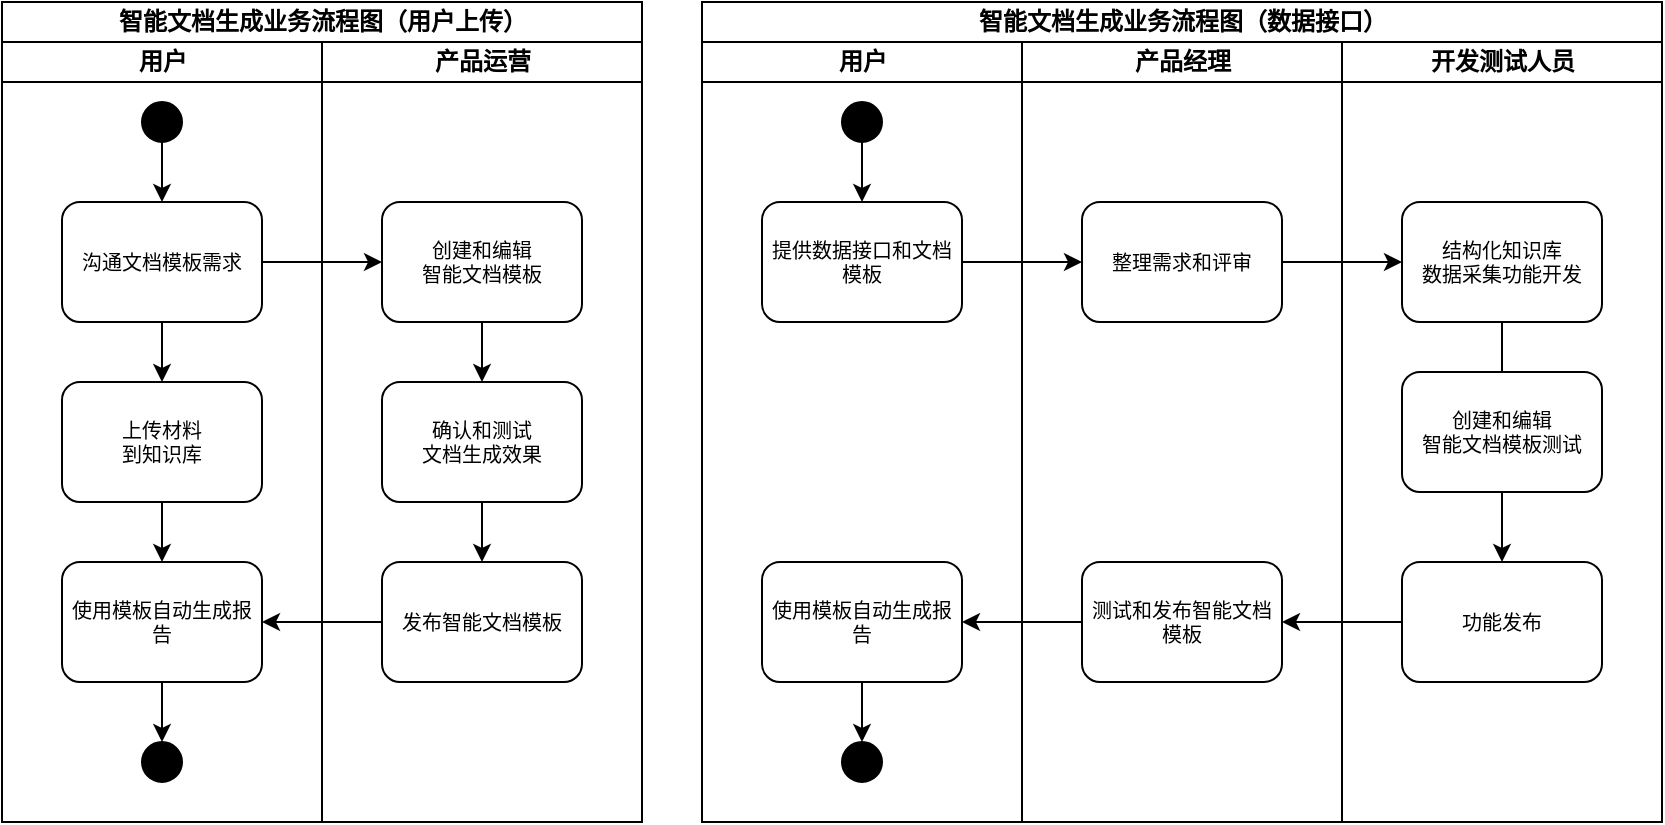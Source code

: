 <mxfile version="24.8.4">
  <diagram name="Page-1" id="74e2e168-ea6b-b213-b513-2b3c1d86103e">
    <mxGraphModel dx="1050" dy="522" grid="1" gridSize="10" guides="1" tooltips="1" connect="1" arrows="1" fold="1" page="1" pageScale="1" pageWidth="1100" pageHeight="850" background="none" math="0" shadow="0">
      <root>
        <mxCell id="0" />
        <mxCell id="1" parent="0" />
        <mxCell id="77e6c97f196da883-1" value="&lt;font style=&quot;font-size: 12px;&quot;&gt;智能文档生成业务流程图（用户上传）&lt;/font&gt;" style="swimlane;html=1;childLayout=stackLayout;startSize=20;rounded=0;shadow=0;labelBackgroundColor=none;strokeWidth=1;fontFamily=Verdana;fontSize=8;align=center;" parent="1" vertex="1">
          <mxGeometry x="70" y="30" width="320" height="410" as="geometry" />
        </mxCell>
        <mxCell id="77e6c97f196da883-2" value="用户" style="swimlane;html=1;startSize=20;" parent="77e6c97f196da883-1" vertex="1">
          <mxGeometry y="20" width="160" height="390" as="geometry" />
        </mxCell>
        <mxCell id="X-tdeOkO4-n91uz2qN-v-1" value="" style="edgeStyle=orthogonalEdgeStyle;rounded=0;orthogonalLoop=1;jettySize=auto;html=1;entryX=0.5;entryY=0;entryDx=0;entryDy=0;" edge="1" parent="77e6c97f196da883-2" source="77e6c97f196da883-8" target="X-tdeOkO4-n91uz2qN-v-3">
          <mxGeometry relative="1" as="geometry">
            <mxPoint x="80" y="160" as="targetPoint" />
          </mxGeometry>
        </mxCell>
        <mxCell id="77e6c97f196da883-8" value="沟通文档模板需求" style="rounded=1;whiteSpace=wrap;html=1;shadow=0;labelBackgroundColor=none;strokeWidth=1;fontFamily=Verdana;fontSize=10;align=center;" parent="77e6c97f196da883-2" vertex="1">
          <mxGeometry x="30" y="80" width="100" height="60" as="geometry" />
        </mxCell>
        <mxCell id="X-tdeOkO4-n91uz2qN-v-10" value="" style="edgeStyle=orthogonalEdgeStyle;rounded=0;orthogonalLoop=1;jettySize=auto;html=1;" edge="1" parent="77e6c97f196da883-2" source="X-tdeOkO4-n91uz2qN-v-3" target="X-tdeOkO4-n91uz2qN-v-9">
          <mxGeometry relative="1" as="geometry" />
        </mxCell>
        <mxCell id="X-tdeOkO4-n91uz2qN-v-3" value="上传材料&lt;br&gt;到知识库" style="rounded=1;whiteSpace=wrap;html=1;shadow=0;labelBackgroundColor=none;strokeWidth=1;fontFamily=Verdana;fontSize=10;align=center;" vertex="1" parent="77e6c97f196da883-2">
          <mxGeometry x="30" y="170" width="100" height="60" as="geometry" />
        </mxCell>
        <mxCell id="X-tdeOkO4-n91uz2qN-v-18" value="" style="edgeStyle=orthogonalEdgeStyle;rounded=0;orthogonalLoop=1;jettySize=auto;html=1;" edge="1" parent="77e6c97f196da883-2" source="X-tdeOkO4-n91uz2qN-v-9" target="X-tdeOkO4-n91uz2qN-v-17">
          <mxGeometry relative="1" as="geometry" />
        </mxCell>
        <mxCell id="X-tdeOkO4-n91uz2qN-v-9" value="使用模板自动生成报告" style="rounded=1;whiteSpace=wrap;html=1;shadow=0;labelBackgroundColor=none;strokeWidth=1;fontFamily=Verdana;fontSize=10;align=center;" vertex="1" parent="77e6c97f196da883-2">
          <mxGeometry x="30" y="260" width="100" height="60" as="geometry" />
        </mxCell>
        <mxCell id="X-tdeOkO4-n91uz2qN-v-16" value="" style="edgeStyle=orthogonalEdgeStyle;rounded=0;orthogonalLoop=1;jettySize=auto;html=1;" edge="1" parent="77e6c97f196da883-2" source="X-tdeOkO4-n91uz2qN-v-12" target="77e6c97f196da883-8">
          <mxGeometry relative="1" as="geometry" />
        </mxCell>
        <mxCell id="X-tdeOkO4-n91uz2qN-v-12" value="" style="ellipse;whiteSpace=wrap;html=1;aspect=fixed;fillColor=#000000;" vertex="1" parent="77e6c97f196da883-2">
          <mxGeometry x="70" y="30" width="20" height="20" as="geometry" />
        </mxCell>
        <mxCell id="X-tdeOkO4-n91uz2qN-v-17" value="" style="ellipse;whiteSpace=wrap;html=1;aspect=fixed;fillColor=#000000;" vertex="1" parent="77e6c97f196da883-2">
          <mxGeometry x="70" y="350" width="20" height="20" as="geometry" />
        </mxCell>
        <mxCell id="77e6c97f196da883-3" value="产品运营" style="swimlane;html=1;startSize=20;" parent="77e6c97f196da883-1" vertex="1">
          <mxGeometry x="160" y="20" width="160" height="390" as="geometry" />
        </mxCell>
        <mxCell id="X-tdeOkO4-n91uz2qN-v-7" value="" style="edgeStyle=orthogonalEdgeStyle;rounded=0;orthogonalLoop=1;jettySize=auto;html=1;" edge="1" parent="77e6c97f196da883-3" source="77e6c97f196da883-11" target="X-tdeOkO4-n91uz2qN-v-5">
          <mxGeometry relative="1" as="geometry" />
        </mxCell>
        <mxCell id="77e6c97f196da883-11" value="创建和编辑&lt;br&gt;智能文档模板" style="rounded=1;whiteSpace=wrap;html=1;shadow=0;labelBackgroundColor=none;strokeWidth=1;fontFamily=Verdana;fontSize=10;align=center;" parent="77e6c97f196da883-3" vertex="1">
          <mxGeometry x="30" y="80" width="100" height="60" as="geometry" />
        </mxCell>
        <mxCell id="X-tdeOkO4-n91uz2qN-v-8" value="" style="edgeStyle=orthogonalEdgeStyle;rounded=0;orthogonalLoop=1;jettySize=auto;html=1;" edge="1" parent="77e6c97f196da883-3" source="X-tdeOkO4-n91uz2qN-v-5" target="X-tdeOkO4-n91uz2qN-v-6">
          <mxGeometry relative="1" as="geometry" />
        </mxCell>
        <mxCell id="X-tdeOkO4-n91uz2qN-v-5" value="确认和测试&lt;br&gt;文档生成效果" style="rounded=1;whiteSpace=wrap;html=1;shadow=0;labelBackgroundColor=none;strokeWidth=1;fontFamily=Verdana;fontSize=10;align=center;" vertex="1" parent="77e6c97f196da883-3">
          <mxGeometry x="30" y="170" width="100" height="60" as="geometry" />
        </mxCell>
        <mxCell id="X-tdeOkO4-n91uz2qN-v-6" value="发布智能文档模板" style="rounded=1;whiteSpace=wrap;html=1;shadow=0;labelBackgroundColor=none;strokeWidth=1;fontFamily=Verdana;fontSize=10;align=center;" vertex="1" parent="77e6c97f196da883-3">
          <mxGeometry x="30" y="260" width="100" height="60" as="geometry" />
        </mxCell>
        <mxCell id="X-tdeOkO4-n91uz2qN-v-2" value="" style="edgeStyle=orthogonalEdgeStyle;rounded=0;orthogonalLoop=1;jettySize=auto;html=1;" edge="1" parent="77e6c97f196da883-1" source="77e6c97f196da883-8" target="77e6c97f196da883-11">
          <mxGeometry relative="1" as="geometry" />
        </mxCell>
        <mxCell id="X-tdeOkO4-n91uz2qN-v-11" value="" style="edgeStyle=orthogonalEdgeStyle;rounded=0;orthogonalLoop=1;jettySize=auto;html=1;" edge="1" parent="77e6c97f196da883-1" source="X-tdeOkO4-n91uz2qN-v-6" target="X-tdeOkO4-n91uz2qN-v-9">
          <mxGeometry relative="1" as="geometry" />
        </mxCell>
        <mxCell id="X-tdeOkO4-n91uz2qN-v-19" value="&lt;font style=&quot;font-size: 12px;&quot;&gt;智能文档生成业务流程图（数据接口）&lt;/font&gt;" style="swimlane;html=1;childLayout=stackLayout;startSize=20;rounded=0;shadow=0;labelBackgroundColor=none;strokeWidth=1;fontFamily=Verdana;fontSize=8;align=center;" vertex="1" parent="1">
          <mxGeometry x="420" y="30" width="480" height="410" as="geometry" />
        </mxCell>
        <mxCell id="X-tdeOkO4-n91uz2qN-v-20" value="用户" style="swimlane;html=1;startSize=20;" vertex="1" parent="X-tdeOkO4-n91uz2qN-v-19">
          <mxGeometry y="20" width="160" height="390" as="geometry" />
        </mxCell>
        <mxCell id="X-tdeOkO4-n91uz2qN-v-22" value="提供数据接口和文档模板" style="rounded=1;whiteSpace=wrap;html=1;shadow=0;labelBackgroundColor=none;strokeWidth=1;fontFamily=Verdana;fontSize=10;align=center;" vertex="1" parent="X-tdeOkO4-n91uz2qN-v-20">
          <mxGeometry x="30" y="80" width="100" height="60" as="geometry" />
        </mxCell>
        <mxCell id="X-tdeOkO4-n91uz2qN-v-25" value="" style="edgeStyle=orthogonalEdgeStyle;rounded=0;orthogonalLoop=1;jettySize=auto;html=1;" edge="1" parent="X-tdeOkO4-n91uz2qN-v-20" source="X-tdeOkO4-n91uz2qN-v-26" target="X-tdeOkO4-n91uz2qN-v-29">
          <mxGeometry relative="1" as="geometry" />
        </mxCell>
        <mxCell id="X-tdeOkO4-n91uz2qN-v-26" value="使用模板自动生成报告" style="rounded=1;whiteSpace=wrap;html=1;shadow=0;labelBackgroundColor=none;strokeWidth=1;fontFamily=Verdana;fontSize=10;align=center;" vertex="1" parent="X-tdeOkO4-n91uz2qN-v-20">
          <mxGeometry x="30" y="260" width="100" height="60" as="geometry" />
        </mxCell>
        <mxCell id="X-tdeOkO4-n91uz2qN-v-27" value="" style="edgeStyle=orthogonalEdgeStyle;rounded=0;orthogonalLoop=1;jettySize=auto;html=1;" edge="1" parent="X-tdeOkO4-n91uz2qN-v-20" source="X-tdeOkO4-n91uz2qN-v-28" target="X-tdeOkO4-n91uz2qN-v-22">
          <mxGeometry relative="1" as="geometry" />
        </mxCell>
        <mxCell id="X-tdeOkO4-n91uz2qN-v-28" value="" style="ellipse;whiteSpace=wrap;html=1;aspect=fixed;fillColor=#000000;" vertex="1" parent="X-tdeOkO4-n91uz2qN-v-20">
          <mxGeometry x="70" y="30" width="20" height="20" as="geometry" />
        </mxCell>
        <mxCell id="X-tdeOkO4-n91uz2qN-v-29" value="" style="ellipse;whiteSpace=wrap;html=1;aspect=fixed;fillColor=#000000;" vertex="1" parent="X-tdeOkO4-n91uz2qN-v-20">
          <mxGeometry x="70" y="350" width="20" height="20" as="geometry" />
        </mxCell>
        <mxCell id="X-tdeOkO4-n91uz2qN-v-30" value="产品经理" style="swimlane;html=1;startSize=20;" vertex="1" parent="X-tdeOkO4-n91uz2qN-v-19">
          <mxGeometry x="160" y="20" width="160" height="390" as="geometry" />
        </mxCell>
        <mxCell id="X-tdeOkO4-n91uz2qN-v-32" value="整理需求和评审" style="rounded=1;whiteSpace=wrap;html=1;shadow=0;labelBackgroundColor=none;strokeWidth=1;fontFamily=Verdana;fontSize=10;align=center;" vertex="1" parent="X-tdeOkO4-n91uz2qN-v-30">
          <mxGeometry x="30" y="80" width="100" height="60" as="geometry" />
        </mxCell>
        <mxCell id="X-tdeOkO4-n91uz2qN-v-35" value="测试和发布智能文档模板" style="rounded=1;whiteSpace=wrap;html=1;shadow=0;labelBackgroundColor=none;strokeWidth=1;fontFamily=Verdana;fontSize=10;align=center;" vertex="1" parent="X-tdeOkO4-n91uz2qN-v-30">
          <mxGeometry x="30" y="260" width="100" height="60" as="geometry" />
        </mxCell>
        <mxCell id="X-tdeOkO4-n91uz2qN-v-36" value="" style="edgeStyle=orthogonalEdgeStyle;rounded=0;orthogonalLoop=1;jettySize=auto;html=1;" edge="1" parent="X-tdeOkO4-n91uz2qN-v-19" source="X-tdeOkO4-n91uz2qN-v-22" target="X-tdeOkO4-n91uz2qN-v-32">
          <mxGeometry relative="1" as="geometry" />
        </mxCell>
        <mxCell id="X-tdeOkO4-n91uz2qN-v-37" value="" style="edgeStyle=orthogonalEdgeStyle;rounded=0;orthogonalLoop=1;jettySize=auto;html=1;" edge="1" parent="X-tdeOkO4-n91uz2qN-v-19" source="X-tdeOkO4-n91uz2qN-v-35" target="X-tdeOkO4-n91uz2qN-v-26">
          <mxGeometry relative="1" as="geometry" />
        </mxCell>
        <mxCell id="X-tdeOkO4-n91uz2qN-v-39" value="开发测试人员" style="swimlane;html=1;startSize=20;" vertex="1" parent="1">
          <mxGeometry x="740" y="50" width="160" height="390" as="geometry" />
        </mxCell>
        <mxCell id="X-tdeOkO4-n91uz2qN-v-40" value="" style="edgeStyle=orthogonalEdgeStyle;rounded=0;orthogonalLoop=1;jettySize=auto;html=1;entryX=0.5;entryY=0;entryDx=0;entryDy=0;" edge="1" parent="X-tdeOkO4-n91uz2qN-v-39" source="X-tdeOkO4-n91uz2qN-v-41" target="X-tdeOkO4-n91uz2qN-v-43">
          <mxGeometry relative="1" as="geometry">
            <mxPoint x="80" y="170" as="targetPoint" />
          </mxGeometry>
        </mxCell>
        <mxCell id="X-tdeOkO4-n91uz2qN-v-41" value="结构化知识库&lt;br&gt;数据采集功能开发" style="rounded=1;whiteSpace=wrap;html=1;shadow=0;labelBackgroundColor=none;strokeWidth=1;fontFamily=Verdana;fontSize=10;align=center;" vertex="1" parent="X-tdeOkO4-n91uz2qN-v-39">
          <mxGeometry x="30" y="80" width="100" height="60" as="geometry" />
        </mxCell>
        <mxCell id="X-tdeOkO4-n91uz2qN-v-43" value="功能发布" style="rounded=1;whiteSpace=wrap;html=1;shadow=0;labelBackgroundColor=none;strokeWidth=1;fontFamily=Verdana;fontSize=10;align=center;" vertex="1" parent="X-tdeOkO4-n91uz2qN-v-39">
          <mxGeometry x="30" y="260" width="100" height="60" as="geometry" />
        </mxCell>
        <mxCell id="X-tdeOkO4-n91uz2qN-v-48" value="创建和编辑&lt;br&gt;智能文档模板测试" style="rounded=1;whiteSpace=wrap;html=1;shadow=0;labelBackgroundColor=none;strokeWidth=1;fontFamily=Verdana;fontSize=10;align=center;" vertex="1" parent="X-tdeOkO4-n91uz2qN-v-39">
          <mxGeometry x="30" y="165" width="100" height="60" as="geometry" />
        </mxCell>
        <mxCell id="X-tdeOkO4-n91uz2qN-v-45" value="" style="edgeStyle=orthogonalEdgeStyle;rounded=0;orthogonalLoop=1;jettySize=auto;html=1;" edge="1" parent="1" source="X-tdeOkO4-n91uz2qN-v-32" target="X-tdeOkO4-n91uz2qN-v-41">
          <mxGeometry relative="1" as="geometry" />
        </mxCell>
        <mxCell id="X-tdeOkO4-n91uz2qN-v-46" value="" style="edgeStyle=orthogonalEdgeStyle;rounded=0;orthogonalLoop=1;jettySize=auto;html=1;" edge="1" parent="1" source="X-tdeOkO4-n91uz2qN-v-43" target="X-tdeOkO4-n91uz2qN-v-35">
          <mxGeometry relative="1" as="geometry" />
        </mxCell>
      </root>
    </mxGraphModel>
  </diagram>
</mxfile>
